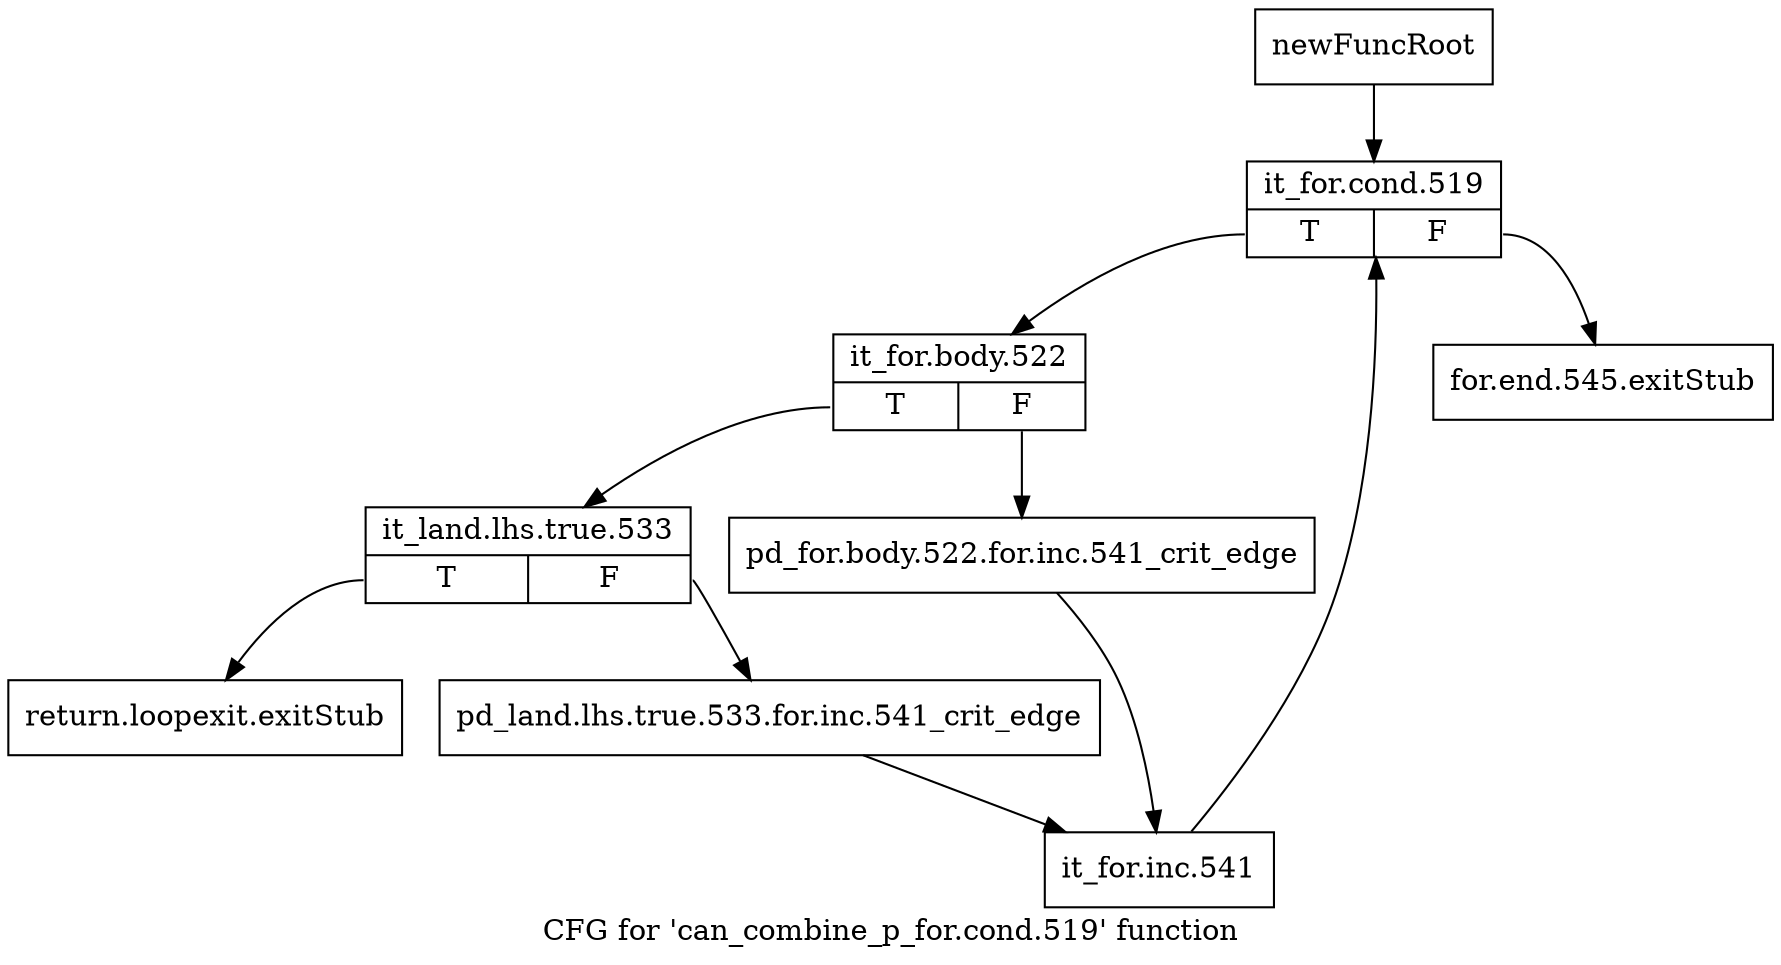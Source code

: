 digraph "CFG for 'can_combine_p_for.cond.519' function" {
	label="CFG for 'can_combine_p_for.cond.519' function";

	Node0xa60e270 [shape=record,label="{newFuncRoot}"];
	Node0xa60e270 -> Node0xa60e360;
	Node0xa60e2c0 [shape=record,label="{for.end.545.exitStub}"];
	Node0xa60e310 [shape=record,label="{return.loopexit.exitStub}"];
	Node0xa60e360 [shape=record,label="{it_for.cond.519|{<s0>T|<s1>F}}"];
	Node0xa60e360:s0 -> Node0xa60e3b0;
	Node0xa60e360:s1 -> Node0xa60e2c0;
	Node0xa60e3b0 [shape=record,label="{it_for.body.522|{<s0>T|<s1>F}}"];
	Node0xa60e3b0:s0 -> Node0xa60e450;
	Node0xa60e3b0:s1 -> Node0xa60e400;
	Node0xa60e400 [shape=record,label="{pd_for.body.522.for.inc.541_crit_edge}"];
	Node0xa60e400 -> Node0xa60e4f0;
	Node0xa60e450 [shape=record,label="{it_land.lhs.true.533|{<s0>T|<s1>F}}"];
	Node0xa60e450:s0 -> Node0xa60e310;
	Node0xa60e450:s1 -> Node0xa60e4a0;
	Node0xa60e4a0 [shape=record,label="{pd_land.lhs.true.533.for.inc.541_crit_edge}"];
	Node0xa60e4a0 -> Node0xa60e4f0;
	Node0xa60e4f0 [shape=record,label="{it_for.inc.541}"];
	Node0xa60e4f0 -> Node0xa60e360;
}
